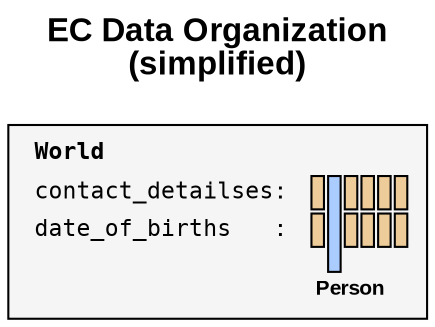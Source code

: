 digraph World {
    graph [
        fontname = "Arial",
        fontsize = 16,
        label = <<b>EC Data Organization<br />(simplified)<br /><br /></b>>,
        labelloc = top,
        bgcolor = "transparent",
    ];

    node [
        fillcolor = "#f5f5f5",
        fontname = "consolas",
        fontsize = 11,
        shape = box,
        style = filled,
    ];

    // Label definitions

    world [
        label = <<table border="0" cellborder="0">
            <tr><td align="left"><b>World</b></td></tr>
            <tr cellspacing="0"><td align="left">contact_detailses: </td><td border="1" bgcolor="#eecc99"></td><td border="1" bgcolor="#aaccff" rowspan="4"></td><td border="1" bgcolor="#eecc99"></td><td border="1" bgcolor="#eecc99"></td><td border="1" bgcolor="#eecc99"></td><td border="1" bgcolor="#eecc99"></td></tr>
            <tr cellspacing="0"><td align="left">date_of_births   : </td><td border="1" bgcolor="#eecc99"></td>                                                  <td border="1" bgcolor="#eecc99"></td><td border="1" bgcolor="#eecc99"></td><td border="1" bgcolor="#eecc99"></td><td border="1" bgcolor="#eecc99"></td></tr>
            <tr cellspacing="0"><td></td></tr>
            <tr cellspacing="0"><td></td></tr>
            <tr cellspacing="0"><td colspan="6" align="right"><font face="Arial" point-size="10"><b>Person</b></font></td></tr>
        </table>>,
    ];
}

